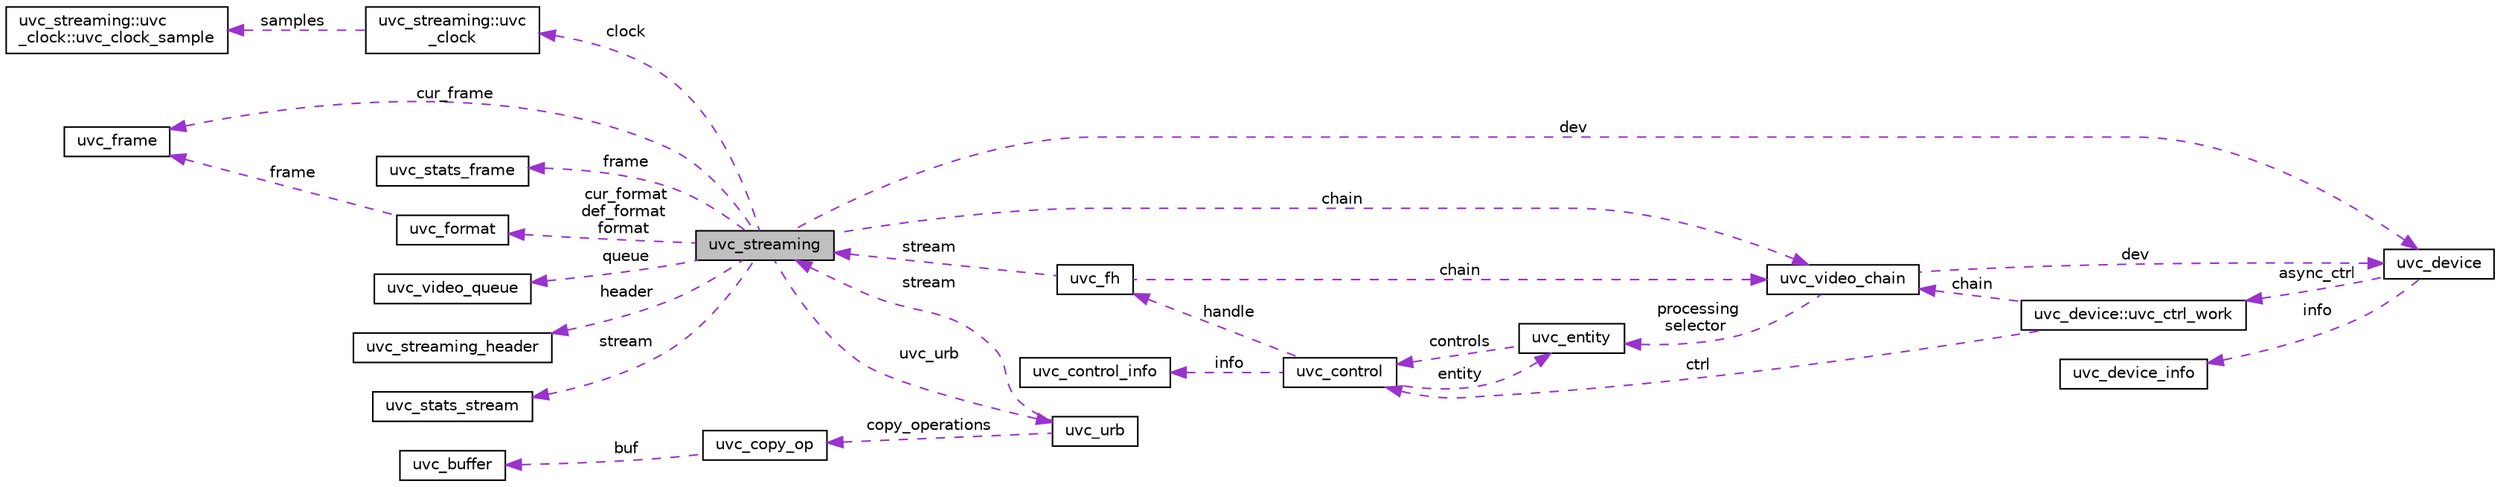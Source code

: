 digraph "uvc_streaming"
{
 // LATEX_PDF_SIZE
  edge [fontname="Helvetica",fontsize="10",labelfontname="Helvetica",labelfontsize="10"];
  node [fontname="Helvetica",fontsize="10",shape=record];
  rankdir="LR";
  Node1 [label="uvc_streaming",height=0.2,width=0.4,color="black", fillcolor="grey75", style="filled", fontcolor="black",tooltip=" "];
  Node2 -> Node1 [dir="back",color="darkorchid3",fontsize="10",style="dashed",label=" clock" ,fontname="Helvetica"];
  Node2 [label="uvc_streaming::uvc\l_clock",height=0.2,width=0.4,color="black", fillcolor="white", style="filled",URL="$structuvc__streaming_1_1uvc__clock.html",tooltip=" "];
  Node3 -> Node2 [dir="back",color="darkorchid3",fontsize="10",style="dashed",label=" samples" ,fontname="Helvetica"];
  Node3 [label="uvc_streaming::uvc\l_clock::uvc_clock_sample",height=0.2,width=0.4,color="black", fillcolor="white", style="filled",URL="$structuvc__streaming_1_1uvc__clock_1_1uvc__clock__sample.html",tooltip=" "];
  Node4 -> Node1 [dir="back",color="darkorchid3",fontsize="10",style="dashed",label=" chain" ,fontname="Helvetica"];
  Node4 [label="uvc_video_chain",height=0.2,width=0.4,color="black", fillcolor="white", style="filled",URL="$structuvc__video__chain.html",tooltip=" "];
  Node5 -> Node4 [dir="back",color="darkorchid3",fontsize="10",style="dashed",label=" processing\nselector" ,fontname="Helvetica"];
  Node5 [label="uvc_entity",height=0.2,width=0.4,color="black", fillcolor="white", style="filled",URL="$structuvc__entity.html",tooltip=" "];
  Node6 -> Node5 [dir="back",color="darkorchid3",fontsize="10",style="dashed",label=" controls" ,fontname="Helvetica"];
  Node6 [label="uvc_control",height=0.2,width=0.4,color="black", fillcolor="white", style="filled",URL="$structuvc__control.html",tooltip=" "];
  Node5 -> Node6 [dir="back",color="darkorchid3",fontsize="10",style="dashed",label=" entity" ,fontname="Helvetica"];
  Node7 -> Node6 [dir="back",color="darkorchid3",fontsize="10",style="dashed",label=" info" ,fontname="Helvetica"];
  Node7 [label="uvc_control_info",height=0.2,width=0.4,color="black", fillcolor="white", style="filled",URL="$structuvc__control__info.html",tooltip=" "];
  Node8 -> Node6 [dir="back",color="darkorchid3",fontsize="10",style="dashed",label=" handle" ,fontname="Helvetica"];
  Node8 [label="uvc_fh",height=0.2,width=0.4,color="black", fillcolor="white", style="filled",URL="$structuvc__fh.html",tooltip=" "];
  Node4 -> Node8 [dir="back",color="darkorchid3",fontsize="10",style="dashed",label=" chain" ,fontname="Helvetica"];
  Node1 -> Node8 [dir="back",color="darkorchid3",fontsize="10",style="dashed",label=" stream" ,fontname="Helvetica"];
  Node9 -> Node4 [dir="back",color="darkorchid3",fontsize="10",style="dashed",label=" dev" ,fontname="Helvetica"];
  Node9 [label="uvc_device",height=0.2,width=0.4,color="black", fillcolor="white", style="filled",URL="$structuvc__device.html",tooltip=" "];
  Node10 -> Node9 [dir="back",color="darkorchid3",fontsize="10",style="dashed",label=" async_ctrl" ,fontname="Helvetica"];
  Node10 [label="uvc_device::uvc_ctrl_work",height=0.2,width=0.4,color="black", fillcolor="white", style="filled",URL="$structuvc__device_1_1uvc__ctrl__work.html",tooltip=" "];
  Node4 -> Node10 [dir="back",color="darkorchid3",fontsize="10",style="dashed",label=" chain" ,fontname="Helvetica"];
  Node6 -> Node10 [dir="back",color="darkorchid3",fontsize="10",style="dashed",label=" ctrl" ,fontname="Helvetica"];
  Node11 -> Node9 [dir="back",color="darkorchid3",fontsize="10",style="dashed",label=" info" ,fontname="Helvetica"];
  Node11 [label="uvc_device_info",height=0.2,width=0.4,color="black", fillcolor="white", style="filled",URL="$structuvc__device__info.html",tooltip=" "];
  Node12 -> Node1 [dir="back",color="darkorchid3",fontsize="10",style="dashed",label=" uvc_urb" ,fontname="Helvetica"];
  Node12 [label="uvc_urb",height=0.2,width=0.4,color="black", fillcolor="white", style="filled",URL="$structuvc__urb.html",tooltip=" "];
  Node13 -> Node12 [dir="back",color="darkorchid3",fontsize="10",style="dashed",label=" copy_operations" ,fontname="Helvetica"];
  Node13 [label="uvc_copy_op",height=0.2,width=0.4,color="black", fillcolor="white", style="filled",URL="$structuvc__copy__op.html",tooltip=" "];
  Node14 -> Node13 [dir="back",color="darkorchid3",fontsize="10",style="dashed",label=" buf" ,fontname="Helvetica"];
  Node14 [label="uvc_buffer",height=0.2,width=0.4,color="black", fillcolor="white", style="filled",URL="$structuvc__buffer.html",tooltip=" "];
  Node1 -> Node12 [dir="back",color="darkorchid3",fontsize="10",style="dashed",label=" stream" ,fontname="Helvetica"];
  Node15 -> Node1 [dir="back",color="darkorchid3",fontsize="10",style="dashed",label=" cur_frame" ,fontname="Helvetica"];
  Node15 [label="uvc_frame",height=0.2,width=0.4,color="black", fillcolor="white", style="filled",URL="$structuvc__frame.html",tooltip=" "];
  Node16 -> Node1 [dir="back",color="darkorchid3",fontsize="10",style="dashed",label=" frame" ,fontname="Helvetica"];
  Node16 [label="uvc_stats_frame",height=0.2,width=0.4,color="black", fillcolor="white", style="filled",URL="$structuvc__stats__frame.html",tooltip=" "];
  Node17 -> Node1 [dir="back",color="darkorchid3",fontsize="10",style="dashed",label=" cur_format\ndef_format\nformat" ,fontname="Helvetica"];
  Node17 [label="uvc_format",height=0.2,width=0.4,color="black", fillcolor="white", style="filled",URL="$structuvc__format.html",tooltip=" "];
  Node15 -> Node17 [dir="back",color="darkorchid3",fontsize="10",style="dashed",label=" frame" ,fontname="Helvetica"];
  Node18 -> Node1 [dir="back",color="darkorchid3",fontsize="10",style="dashed",label=" queue" ,fontname="Helvetica"];
  Node18 [label="uvc_video_queue",height=0.2,width=0.4,color="black", fillcolor="white", style="filled",URL="$structuvc__video__queue.html",tooltip=" "];
  Node19 -> Node1 [dir="back",color="darkorchid3",fontsize="10",style="dashed",label=" header" ,fontname="Helvetica"];
  Node19 [label="uvc_streaming_header",height=0.2,width=0.4,color="black", fillcolor="white", style="filled",URL="$structuvc__streaming__header.html",tooltip=" "];
  Node20 -> Node1 [dir="back",color="darkorchid3",fontsize="10",style="dashed",label=" stream" ,fontname="Helvetica"];
  Node20 [label="uvc_stats_stream",height=0.2,width=0.4,color="black", fillcolor="white", style="filled",URL="$structuvc__stats__stream.html",tooltip=" "];
  Node9 -> Node1 [dir="back",color="darkorchid3",fontsize="10",style="dashed",label=" dev" ,fontname="Helvetica"];
}
